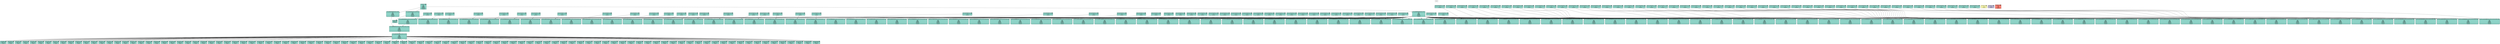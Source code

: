 digraph {{
    node [shape=record, fontsize=10]
    n0 [style="filled", fillcolor=white, label="(source)"]
    n1 [style="filled", fillcolor="/set312/1", label="{ { 1 / l0 / Post | B | █ } | p_id, \np_cid, \np_author, \np_content, \np_private, \np_anonymous | unsharded }"]
    n2 [style="filled", fillcolor="/set312/2", label="{ { 2 / l0 / User | B | █ } | u_id | unsharded }"]
    n3 [style="filled", fillcolor="/set312/3", label="{ { 3 / l0 / Class | B | █ } | c_id | unsharded }"]
    n4 [style="filled", fillcolor="/set312/4", label="{ { 4 / l0 / Role | B | █ } | r_uid, \nr_cid, \nr_role | unsharded }"]
    n5 [style="filled", fillcolor="/set312/1", label="{{ 5 / l1 / q_3ac8c7be6ad751ec_n0 | π[0, 1, 2, 3, 4, 5]  } | p_id, \np_cid, \np_author, \np_content, \np_private, \np_anonymous | unsharded }"]
    n6 [style="filled", fillcolor="/set312/1", label="{ { 6 / l2 / posts | █ } | (reader / ⚷: [2]) | unsharded }"]
    n7 [style="filled", fillcolor="/set312/1", label="{ { 7 / l3 / UserContext_0 | B | █ } | id | unsharded }"]
    n8 [style="filled,rounded", fillcolor="/set312/1", label="{{ 8 / l4 / sp_5082b1619ed59d13_n0_f0 | σ[f4 = 0]  } | p_id, \np_cid, \np_author, \np_content, \np_private, \np_anonymous | unsharded }"]
    n9 [style="filled,rounded", fillcolor="/set312/1", label="{{ 9 / l5 / sp_e908cb35d3820d6e_n0_f0 | σ[f4 = 1]  } | p_id, \np_cid, \np_author, \np_content, \np_private, \np_anonymous | unsharded }"]
    n10 [style="filled,rounded", fillcolor="/set312/1", label="{{ 10 / l6 / sp_e908cb35d3820d6e_n0 | [9:0, 9:1, 9:2, 9:3, 9:4, 9:5] 9:2 ⋈ 7:0  } | p_id, \np_cid, \np_author, \np_content, \np_private, \np_anonymous | unsharded }"]
    n11 [style="filled", fillcolor="/set312/1", label="{{ 11 / l7 / q_3ac8c7be6ad751ec_u0_n0 | 8:[0, 1, 2, 3, 4, 5] ⋃ 10:[0, 1, 2, 3, 4, 5]  } | p_id, \np_cid, \np_author, \np_content, \np_private, \np_anonymous | unsharded }"]
    n12 [style="filled", fillcolor="/set312/1", label="{{ 12 / l8 / q_3ac8c7be6ad751ec_n1_u0 | π[0, 1, 2, 3, 4, 5]  } | p_id, \np_cid, \np_author, \np_content, \np_private, \np_anonymous | unsharded }"]
    n13 [style="filled", fillcolor="/set312/1", label="{ { 13 / l9 / posts_u0 | █ } | (reader / ⚷: [2]) | unsharded }"]
    n14 [style="filled", fillcolor="/set312/1", label="{ { 14 / l10 / UserContext_1 | B | █ } | id | unsharded }"]
    n15 [style="filled,rounded", fillcolor="/set312/1", label="{{ 15 / l11 / sp_8e831486b9173de0_n0 | [9:0, 9:1, 9:2, 9:3, 9:4, 9:5] 9:2 ⋈ 14:0  } | p_id, \np_cid, \np_author, \np_content, \np_private, \np_anonymous | unsharded }"]
    n16 [style="filled", fillcolor="/set312/1", label="{ { 16 / l12 / posts_u1 | █ } | (reader / ⚷: [2]) | unsharded }"]
    n17 [style="filled", fillcolor="/set312/1", label="{ { 17 / l13 / UserContext_2 | B | █ } | id | unsharded }"]
    n18 [style="filled,rounded", fillcolor="/set312/1", label="{{ 18 / l14 / sp_1d8a80655d22a08a_n0 | [9:0, 9:1, 9:2, 9:3, 9:4, 9:5] 9:2 ⋈ 17:0  } | p_id, \np_cid, \np_author, \np_content, \np_private, \np_anonymous | unsharded }"]
    n19 [style="filled", fillcolor="/set312/1", label="{ { 19 / l15 / posts_u2 | █ } | (reader / ⚷: [2]) | unsharded }"]
    n20 [style="filled", fillcolor="/set312/1", label="{ { 20 / l16 / UserContext_3 | B | █ } | id | unsharded }"]
    n21 [style="filled,rounded", fillcolor="/set312/1", label="{{ 21 / l17 / sp_f8291d0429a07bba_n0 | [9:0, 9:1, 9:2, 9:3, 9:4, 9:5] 9:2 ⋈ 20:0  } | p_id, \np_cid, \np_author, \np_content, \np_private, \np_anonymous | unsharded }"]
    n22 [style="filled", fillcolor="/set312/1", label="{ { 22 / l18 / posts_u3 | █ } | (reader / ⚷: [2]) | unsharded }"]
    n23 [style="filled", fillcolor="/set312/1", label="{ { 23 / l19 / UserContext_4 | B | █ } | id | unsharded }"]
    n24 [style="filled,rounded", fillcolor="/set312/1", label="{{ 24 / l20 / sp_8f11300290633d4f_n0 | [9:0, 9:1, 9:2, 9:3, 9:4, 9:5] 9:2 ⋈ 23:0  } | p_id, \np_cid, \np_author, \np_content, \np_private, \np_anonymous | unsharded }"]
    n25 [style="filled", fillcolor="/set312/1", label="{ { 25 / l21 / posts_u4 | █ } | (reader / ⚷: [2]) | unsharded }"]
    n26 [style="filled", fillcolor="/set312/1", label="{ { 26 / l22 / UserContext_5 | B | █ } | id | unsharded }"]
    n27 [style="filled,rounded", fillcolor="/set312/1", label="{{ 27 / l23 / sp_3b252908ec351a64_n0 | [9:0, 9:1, 9:2, 9:3, 9:4, 9:5] 9:2 ⋈ 26:0  } | p_id, \np_cid, \np_author, \np_content, \np_private, \np_anonymous | unsharded }"]
    n28 [style="filled", fillcolor="/set312/1", label="{ { 28 / l24 / posts_u5 | █ } | (reader / ⚷: [2]) | unsharded }"]
    n29 [style="filled", fillcolor="/set312/1", label="{ { 29 / l25 / UserContext_6 | B | █ } | id | unsharded }"]
    n30 [style="filled,rounded", fillcolor="/set312/1", label="{{ 30 / l26 / sp_245135dba0049b7d_n0 | [9:0, 9:1, 9:2, 9:3, 9:4, 9:5] 9:2 ⋈ 29:0  } | p_id, \np_cid, \np_author, \np_content, \np_private, \np_anonymous | unsharded }"]
    n31 [style="filled", fillcolor="/set312/1", label="{ { 31 / l27 / posts_u6 | █ } | (reader / ⚷: [2]) | unsharded }"]
    n32 [style="filled", fillcolor="/set312/1", label="{ { 32 / l28 / UserContext_7 | B | █ } | id | unsharded }"]
    n33 [style="filled,rounded", fillcolor="/set312/1", label="{{ 33 / l29 / sp_1f8b7057eb1239ac_n0 | [9:0, 9:1, 9:2, 9:3, 9:4, 9:5] 9:2 ⋈ 32:0  } | p_id, \np_cid, \np_author, \np_content, \np_private, \np_anonymous | unsharded }"]
    n34 [style="filled", fillcolor="/set312/1", label="{ { 34 / l30 / posts_u7 | █ } | (reader / ⚷: [2]) | unsharded }"]
    n35 [style="filled", fillcolor="/set312/1", label="{ { 35 / l31 / UserContext_8 | B | █ } | id | unsharded }"]
    n36 [style="filled,rounded", fillcolor="/set312/1", label="{{ 36 / l32 / sp_3492e2555d796499_n0 | [9:0, 9:1, 9:2, 9:3, 9:4, 9:5] 9:2 ⋈ 35:0  } | p_id, \np_cid, \np_author, \np_content, \np_private, \np_anonymous | unsharded }"]
    n37 [style="filled", fillcolor="/set312/1", label="{ { 37 / l33 / posts_u8 | █ } | (reader / ⚷: [2]) | unsharded }"]
    n38 [style="filled", fillcolor="/set312/1", label="{ { 38 / l34 / UserContext_9 | B | █ } | id | unsharded }"]
    n39 [style="filled,rounded", fillcolor="/set312/1", label="{{ 39 / l35 / sp_19dee4bc4e606fc7_n0 | [9:0, 9:1, 9:2, 9:3, 9:4, 9:5] 9:2 ⋈ 38:0  } | p_id, \np_cid, \np_author, \np_content, \np_private, \np_anonymous | unsharded }"]
    n40 [style="filled", fillcolor="/set312/1", label="{ { 40 / l36 / posts_u9 | █ } | (reader / ⚷: [2]) | unsharded }"]
    n41 [style="filled", fillcolor="/set312/1", label="{ { 41 / l37 / UserContext_10 | B | █ } | id | unsharded }"]
    n42 [style="filled,rounded", fillcolor="/set312/1", label="{{ 42 / l38 / sp_e9d1f2ae9d1acefe_n0 | [9:0, 9:1, 9:2, 9:3, 9:4, 9:5] 9:2 ⋈ 41:0  } | p_id, \np_cid, \np_author, \np_content, \np_private, \np_anonymous | unsharded }"]
    n43 [style="filled", fillcolor="/set312/1", label="{ { 43 / l39 / posts_u10 | █ } | (reader / ⚷: [2]) | unsharded }"]
    n44 [style="filled", fillcolor="/set312/1", label="{ { 44 / l40 / UserContext_11 | B | █ } | id | unsharded }"]
    n45 [style="filled,rounded", fillcolor="/set312/1", label="{{ 45 / l41 / sp_3c38b87c98ed2089_n0 | [9:0, 9:1, 9:2, 9:3, 9:4, 9:5] 9:2 ⋈ 44:0  } | p_id, \np_cid, \np_author, \np_content, \np_private, \np_anonymous | unsharded }"]
    n46 [style="filled", fillcolor="/set312/1", label="{ { 46 / l42 / posts_u11 | █ } | (reader / ⚷: [2]) | unsharded }"]
    n47 [style="filled", fillcolor="/set312/1", label="{ { 47 / l43 / UserContext_12 | B | █ } | id | unsharded }"]
    n48 [style="filled,rounded", fillcolor="/set312/1", label="{{ 48 / l44 / sp_9100c41668c0cdcc_n0 | [9:0, 9:1, 9:2, 9:3, 9:4, 9:5] 9:2 ⋈ 47:0  } | p_id, \np_cid, \np_author, \np_content, \np_private, \np_anonymous | unsharded }"]
    n49 [style="filled", fillcolor="/set312/1", label="{ { 49 / l45 / posts_u12 | █ } | (reader / ⚷: [2]) | unsharded }"]
    n50 [style="filled", fillcolor="/set312/1", label="{ { 50 / l46 / UserContext_13 | B | █ } | id | unsharded }"]
    n51 [style="filled,rounded", fillcolor="/set312/1", label="{{ 51 / l47 / sp_90c96cb7d49ba4f7_n0 | [9:0, 9:1, 9:2, 9:3, 9:4, 9:5] 9:2 ⋈ 50:0  } | p_id, \np_cid, \np_author, \np_content, \np_private, \np_anonymous | unsharded }"]
    n52 [style="filled", fillcolor="/set312/1", label="{ { 52 / l48 / posts_u13 | █ } | (reader / ⚷: [2]) | unsharded }"]
    n53 [style="filled", fillcolor="/set312/1", label="{ { 53 / l49 / UserContext_14 | B | █ } | id | unsharded }"]
    n54 [style="filled,rounded", fillcolor="/set312/1", label="{{ 54 / l50 / sp_6f5434ac549755a_n0 | [9:0, 9:1, 9:2, 9:3, 9:4, 9:5] 9:2 ⋈ 53:0  } | p_id, \np_cid, \np_author, \np_content, \np_private, \np_anonymous | unsharded }"]
    n55 [style="filled", fillcolor="/set312/1", label="{ { 55 / l51 / posts_u14 | █ } | (reader / ⚷: [2]) | unsharded }"]
    n56 [style="filled", fillcolor="/set312/1", label="{ { 56 / l52 / UserContext_15 | B | █ } | id | unsharded }"]
    n57 [style="filled,rounded", fillcolor="/set312/1", label="{{ 57 / l53 / sp_9f908267b153d609_n0 | [9:0, 9:1, 9:2, 9:3, 9:4, 9:5] 9:2 ⋈ 56:0  } | p_id, \np_cid, \np_author, \np_content, \np_private, \np_anonymous | unsharded }"]
    n58 [style="filled", fillcolor="/set312/1", label="{ { 58 / l54 / posts_u15 | █ } | (reader / ⚷: [2]) | unsharded }"]
    n59 [style="filled", fillcolor="/set312/1", label="{ { 59 / l55 / UserContext_16 | B | █ } | id | unsharded }"]
    n60 [style="filled,rounded", fillcolor="/set312/1", label="{{ 60 / l56 / sp_42fcdcf93760eab_n0 | [9:0, 9:1, 9:2, 9:3, 9:4, 9:5] 9:2 ⋈ 59:0  } | p_id, \np_cid, \np_author, \np_content, \np_private, \np_anonymous | unsharded }"]
    n61 [style="filled", fillcolor="/set312/1", label="{ { 61 / l57 / posts_u16 | █ } | (reader / ⚷: [2]) | unsharded }"]
    n62 [style="filled", fillcolor="/set312/1", label="{ { 62 / l58 / UserContext_17 | B | █ } | id | unsharded }"]
    n63 [style="filled,rounded", fillcolor="/set312/1", label="{{ 63 / l59 / sp_c46b08932645aa6d_n0 | [9:0, 9:1, 9:2, 9:3, 9:4, 9:5] 9:2 ⋈ 62:0  } | p_id, \np_cid, \np_author, \np_content, \np_private, \np_anonymous | unsharded }"]
    n64 [style="filled", fillcolor="/set312/1", label="{ { 64 / l60 / posts_u17 | █ } | (reader / ⚷: [2]) | unsharded }"]
    n65 [style="filled", fillcolor="/set312/1", label="{ { 65 / l61 / UserContext_18 | B | █ } | id | unsharded }"]
    n66 [style="filled,rounded", fillcolor="/set312/1", label="{{ 66 / l62 / sp_e81766bd87e1d1ad_n0 | [9:0, 9:1, 9:2, 9:3, 9:4, 9:5] 9:2 ⋈ 65:0  } | p_id, \np_cid, \np_author, \np_content, \np_private, \np_anonymous | unsharded }"]
    n67 [style="filled", fillcolor="/set312/1", label="{ { 67 / l63 / posts_u18 | █ } | (reader / ⚷: [2]) | unsharded }"]
    n68 [style="filled", fillcolor="/set312/1", label="{ { 68 / l64 / UserContext_19 | B | █ } | id | unsharded }"]
    n69 [style="filled,rounded", fillcolor="/set312/1", label="{{ 69 / l65 / sp_4f7e35d9a16306fa_n0 | [9:0, 9:1, 9:2, 9:3, 9:4, 9:5] 9:2 ⋈ 68:0  } | p_id, \np_cid, \np_author, \np_content, \np_private, \np_anonymous | unsharded }"]
    n70 [style="filled", fillcolor="/set312/1", label="{ { 70 / l66 / posts_u19 | █ } | (reader / ⚷: [2]) | unsharded }"]
    n71 [style="filled", fillcolor="/set312/1", label="{ { 71 / l67 / UserContext_20 | B | █ } | id | unsharded }"]
    n72 [style="filled,rounded", fillcolor="/set312/1", label="{{ 72 / l68 / sp_a977f819485d4d68_n0 | [9:0, 9:1, 9:2, 9:3, 9:4, 9:5] 9:2 ⋈ 71:0  } | p_id, \np_cid, \np_author, \np_content, \np_private, \np_anonymous | unsharded }"]
    n73 [style="filled", fillcolor="/set312/1", label="{ { 73 / l69 / posts_u20 | █ } | (reader / ⚷: [2]) | unsharded }"]
    n74 [style="filled", fillcolor="/set312/1", label="{ { 74 / l70 / UserContext_21 | B | █ } | id | unsharded }"]
    n75 [style="filled,rounded", fillcolor="/set312/1", label="{{ 75 / l71 / sp_817f0fa4ebe4a4f_n0 | [9:0, 9:1, 9:2, 9:3, 9:4, 9:5] 9:2 ⋈ 74:0  } | p_id, \np_cid, \np_author, \np_content, \np_private, \np_anonymous | unsharded }"]
    n76 [style="filled", fillcolor="/set312/1", label="{ { 76 / l72 / posts_u21 | █ } | (reader / ⚷: [2]) | unsharded }"]
    n77 [style="filled", fillcolor="/set312/1", label="{ { 77 / l73 / UserContext_22 | B | █ } | id | unsharded }"]
    n78 [style="filled,rounded", fillcolor="/set312/1", label="{{ 78 / l74 / sp_eae5e916d02fe72b_n0 | [9:0, 9:1, 9:2, 9:3, 9:4, 9:5] 9:2 ⋈ 77:0  } | p_id, \np_cid, \np_author, \np_content, \np_private, \np_anonymous | unsharded }"]
    n79 [style="filled", fillcolor="/set312/1", label="{ { 79 / l75 / posts_u22 | █ } | (reader / ⚷: [2]) | unsharded }"]
    n80 [style="filled", fillcolor="/set312/1", label="{ { 80 / l76 / UserContext_23 | B | █ } | id | unsharded }"]
    n81 [style="filled,rounded", fillcolor="/set312/1", label="{{ 81 / l77 / sp_3cded4d51c1895aa_n0 | [9:0, 9:1, 9:2, 9:3, 9:4, 9:5] 9:2 ⋈ 80:0  } | p_id, \np_cid, \np_author, \np_content, \np_private, \np_anonymous | unsharded }"]
    n82 [style="filled", fillcolor="/set312/1", label="{ { 82 / l78 / posts_u23 | █ } | (reader / ⚷: [2]) | unsharded }"]
    n83 [style="filled", fillcolor="/set312/1", label="{ { 83 / l79 / UserContext_24 | B | █ } | id | unsharded }"]
    n84 [style="filled,rounded", fillcolor="/set312/1", label="{{ 84 / l80 / sp_a3ae2018d7e19bb5_n0 | [9:0, 9:1, 9:2, 9:3, 9:4, 9:5] 9:2 ⋈ 83:0  } | p_id, \np_cid, \np_author, \np_content, \np_private, \np_anonymous | unsharded }"]
    n85 [style="filled", fillcolor="/set312/1", label="{ { 85 / l81 / posts_u24 | █ } | (reader / ⚷: [2]) | unsharded }"]
    n86 [style="filled", fillcolor="/set312/1", label="{ { 86 / l82 / UserContext_25 | B | █ } | id | unsharded }"]
    n87 [style="filled,rounded", fillcolor="/set312/1", label="{{ 87 / l83 / sp_4a79aa98ef35abdd_n0 | [9:0, 9:1, 9:2, 9:3, 9:4, 9:5] 9:2 ⋈ 86:0  } | p_id, \np_cid, \np_author, \np_content, \np_private, \np_anonymous | unsharded }"]
    n88 [style="filled", fillcolor="/set312/1", label="{ { 88 / l84 / posts_u25 | █ } | (reader / ⚷: [2]) | unsharded }"]
    n89 [style="filled", fillcolor="/set312/1", label="{ { 89 / l85 / UserContext_26 | B | █ } | id | unsharded }"]
    n90 [style="filled,rounded", fillcolor="/set312/1", label="{{ 90 / l86 / sp_12703204d7796735_n0 | [9:0, 9:1, 9:2, 9:3, 9:4, 9:5] 9:2 ⋈ 89:0  } | p_id, \np_cid, \np_author, \np_content, \np_private, \np_anonymous | unsharded }"]
    n91 [style="filled", fillcolor="/set312/1", label="{ { 91 / l87 / posts_u26 | █ } | (reader / ⚷: [2]) | unsharded }"]
    n92 [style="filled", fillcolor="/set312/1", label="{ { 92 / l88 / UserContext_27 | B | █ } | id | unsharded }"]
    n93 [style="filled,rounded", fillcolor="/set312/1", label="{{ 93 / l89 / sp_1bcb62ab4ed8001b_n0 | [9:0, 9:1, 9:2, 9:3, 9:4, 9:5] 9:2 ⋈ 92:0  } | p_id, \np_cid, \np_author, \np_content, \np_private, \np_anonymous | unsharded }"]
    n94 [style="filled", fillcolor="/set312/1", label="{ { 94 / l90 / posts_u27 | █ } | (reader / ⚷: [2]) | unsharded }"]
    n95 [style="filled", fillcolor="/set312/1", label="{ { 95 / l91 / UserContext_28 | B | █ } | id | unsharded }"]
    n96 [style="filled,rounded", fillcolor="/set312/1", label="{{ 96 / l92 / sp_c01d8d9cae9e2e3a_n0 | [9:0, 9:1, 9:2, 9:3, 9:4, 9:5] 9:2 ⋈ 95:0  } | p_id, \np_cid, \np_author, \np_content, \np_private, \np_anonymous | unsharded }"]
    n97 [style="filled", fillcolor="/set312/1", label="{ { 97 / l93 / posts_u28 | █ } | (reader / ⚷: [2]) | unsharded }"]
    n98 [style="filled", fillcolor="/set312/1", label="{ { 98 / l94 / UserContext_29 | B | █ } | id | unsharded }"]
    n99 [style="filled,rounded", fillcolor="/set312/1", label="{{ 99 / l95 / sp_7405320737bd3509_n0 | [9:0, 9:1, 9:2, 9:3, 9:4, 9:5] 9:2 ⋈ 98:0  } | p_id, \np_cid, \np_author, \np_content, \np_private, \np_anonymous | unsharded }"]
    n100 [style="filled", fillcolor="/set312/1", label="{ { 100 / l96 / posts_u29 | █ } | (reader / ⚷: [2]) | unsharded }"]
    n101 [style="filled", fillcolor="/set312/1", label="{ { 101 / l97 / UserContext_30 | B | █ } | id | unsharded }"]
    n102 [style="filled,rounded", fillcolor="/set312/1", label="{{ 102 / l98 / sp_e92f9f3ff6e3c55a_n0 | [9:0, 9:1, 9:2, 9:3, 9:4, 9:5] 9:2 ⋈ 101:0  } | p_id, \np_cid, \np_author, \np_content, \np_private, \np_anonymous | unsharded }"]
    n103 [style="filled", fillcolor="/set312/1", label="{ { 103 / l99 / posts_u30 | █ } | (reader / ⚷: [2]) | unsharded }"]
    n104 [style="filled", fillcolor="/set312/1", label="{ { 104 / l100 / UserContext_31 | B | █ } | id | unsharded }"]
    n105 [style="filled,rounded", fillcolor="/set312/1", label="{{ 105 / l101 / sp_f73f9295220dca61_n0 | [9:0, 9:1, 9:2, 9:3, 9:4, 9:5] 9:2 ⋈ 104:0  } | p_id, \np_cid, \np_author, \np_content, \np_private, \np_anonymous | unsharded }"]
    n106 [style="filled", fillcolor="/set312/1", label="{ { 106 / l102 / posts_u31 | █ } | (reader / ⚷: [2]) | unsharded }"]
    n107 [style="filled", fillcolor="/set312/1", label="{ { 107 / l103 / UserContext_32 | B | █ } | id | unsharded }"]
    n108 [style="filled,rounded", fillcolor="/set312/1", label="{{ 108 / l104 / sp_f602fa35104a50bf_n0 | [9:0, 9:1, 9:2, 9:3, 9:4, 9:5] 9:2 ⋈ 107:0  } | p_id, \np_cid, \np_author, \np_content, \np_private, \np_anonymous | unsharded }"]
    n109 [style="filled", fillcolor="/set312/1", label="{ { 109 / l105 / posts_u32 | █ } | (reader / ⚷: [2]) | unsharded }"]
    n110 [style="filled", fillcolor="/set312/1", label="{ { 110 / l106 / UserContext_33 | B | █ } | id | unsharded }"]
    n111 [style="filled,rounded", fillcolor="/set312/1", label="{{ 111 / l107 / sp_aa33d7ca14f96e25_n0 | [9:0, 9:1, 9:2, 9:3, 9:4, 9:5] 9:2 ⋈ 110:0  } | p_id, \np_cid, \np_author, \np_content, \np_private, \np_anonymous | unsharded }"]
    n112 [style="filled", fillcolor="/set312/1", label="{ { 112 / l108 / posts_u33 | █ } | (reader / ⚷: [2]) | unsharded }"]
    n113 [style="filled", fillcolor="/set312/1", label="{ { 113 / l109 / UserContext_34 | B | █ } | id | unsharded }"]
    n114 [style="filled,rounded", fillcolor="/set312/1", label="{{ 114 / l110 / sp_936b077962fe3888_n0 | [9:0, 9:1, 9:2, 9:3, 9:4, 9:5] 9:2 ⋈ 113:0  } | p_id, \np_cid, \np_author, \np_content, \np_private, \np_anonymous | unsharded }"]
    n115 [style="filled", fillcolor="/set312/1", label="{ { 115 / l111 / posts_u34 | █ } | (reader / ⚷: [2]) | unsharded }"]
    n116 [style="filled", fillcolor="/set312/1", label="{ { 116 / l112 / UserContext_35 | B | █ } | id | unsharded }"]
    n117 [style="filled,rounded", fillcolor="/set312/1", label="{{ 117 / l113 / sp_f5faf2eb15cac28b_n0 | [9:0, 9:1, 9:2, 9:3, 9:4, 9:5] 9:2 ⋈ 116:0  } | p_id, \np_cid, \np_author, \np_content, \np_private, \np_anonymous | unsharded }"]
    n118 [style="filled", fillcolor="/set312/1", label="{ { 118 / l114 / posts_u35 | █ } | (reader / ⚷: [2]) | unsharded }"]
    n119 [style="filled", fillcolor="/set312/1", label="{ { 119 / l115 / UserContext_36 | B | █ } | id | unsharded }"]
    n120 [style="filled,rounded", fillcolor="/set312/1", label="{{ 120 / l116 / sp_b2a177d0191fea18_n0 | [9:0, 9:1, 9:2, 9:3, 9:4, 9:5] 9:2 ⋈ 119:0  } | p_id, \np_cid, \np_author, \np_content, \np_private, \np_anonymous | unsharded }"]
    n121 [style="filled", fillcolor="/set312/1", label="{ { 121 / l117 / posts_u36 | █ } | (reader / ⚷: [2]) | unsharded }"]
    n122 [style="filled", fillcolor="/set312/1", label="{ { 122 / l118 / UserContext_37 | B | █ } | id | unsharded }"]
    n123 [style="filled,rounded", fillcolor="/set312/1", label="{{ 123 / l119 / sp_1cd0ddfb2c63ea0_n0 | [9:0, 9:1, 9:2, 9:3, 9:4, 9:5] 9:2 ⋈ 122:0  } | p_id, \np_cid, \np_author, \np_content, \np_private, \np_anonymous | unsharded }"]
    n124 [style="filled", fillcolor="/set312/1", label="{ { 124 / l120 / posts_u37 | █ } | (reader / ⚷: [2]) | unsharded }"]
    n125 [style="filled", fillcolor="/set312/1", label="{ { 125 / l121 / UserContext_38 | B | █ } | id | unsharded }"]
    n126 [style="filled,rounded", fillcolor="/set312/1", label="{{ 126 / l122 / sp_8e3de1878317b36c_n0 | [9:0, 9:1, 9:2, 9:3, 9:4, 9:5] 9:2 ⋈ 125:0  } | p_id, \np_cid, \np_author, \np_content, \np_private, \np_anonymous | unsharded }"]
    n127 [style="filled", fillcolor="/set312/1", label="{ { 127 / l123 / posts_u38 | █ } | (reader / ⚷: [2]) | unsharded }"]
    n128 [style="filled", fillcolor="/set312/1", label="{ { 128 / l124 / UserContext_39 | B | █ } | id | unsharded }"]
    n129 [style="filled,rounded", fillcolor="/set312/1", label="{{ 129 / l125 / sp_6a7fb1ae912e172e_n0 | [9:0, 9:1, 9:2, 9:3, 9:4, 9:5] 9:2 ⋈ 128:0  } | p_id, \np_cid, \np_author, \np_content, \np_private, \np_anonymous | unsharded }"]
    n130 [style="filled", fillcolor="/set312/1", label="{ { 130 / l126 / posts_u39 | █ } | (reader / ⚷: [2]) | unsharded }"]
    n131 [style="filled", fillcolor="/set312/1", label="{ { 131 / l127 / UserContext_40 | B | █ } | id | unsharded }"]
    n132 [style="filled,rounded", fillcolor="/set312/1", label="{{ 132 / l128 / sp_ea786bcb5e1fd312_n0 | [9:0, 9:1, 9:2, 9:3, 9:4, 9:5] 9:2 ⋈ 131:0  } | p_id, \np_cid, \np_author, \np_content, \np_private, \np_anonymous | unsharded }"]
    n133 [style="filled", fillcolor="/set312/1", label="{ { 133 / l129 / posts_u40 | █ } | (reader / ⚷: [2]) | unsharded }"]
    n134 [style="filled", fillcolor="/set312/1", label="{ { 134 / l130 / UserContext_41 | B | █ } | id | unsharded }"]
    n135 [style="filled,rounded", fillcolor="/set312/1", label="{{ 135 / l131 / sp_9eefe50563343be_n0 | [9:0, 9:1, 9:2, 9:3, 9:4, 9:5] 9:2 ⋈ 134:0  } | p_id, \np_cid, \np_author, \np_content, \np_private, \np_anonymous | unsharded }"]
    n136 [style="filled", fillcolor="/set312/1", label="{ { 136 / l132 / posts_u41 | █ } | (reader / ⚷: [2]) | unsharded }"]
    n137 [style="filled", fillcolor="/set312/1", label="{ { 137 / l133 / UserContext_42 | B | █ } | id | unsharded }"]
    n138 [style="filled,rounded", fillcolor="/set312/1", label="{{ 138 / l134 / sp_85dbc88af2e9c82b_n0 | [9:0, 9:1, 9:2, 9:3, 9:4, 9:5] 9:2 ⋈ 137:0  } | p_id, \np_cid, \np_author, \np_content, \np_private, \np_anonymous | unsharded }"]
    n139 [style="filled", fillcolor="/set312/1", label="{ { 139 / l135 / posts_u42 | █ } | (reader / ⚷: [2]) | unsharded }"]
    n140 [style="filled", fillcolor="/set312/1", label="{ { 140 / l136 / UserContext_43 | B | █ } | id | unsharded }"]
    n141 [style="filled,rounded", fillcolor="/set312/1", label="{{ 141 / l137 / sp_a336220d030ed0d7_n0 | [9:0, 9:1, 9:2, 9:3, 9:4, 9:5] 9:2 ⋈ 140:0  } | p_id, \np_cid, \np_author, \np_content, \np_private, \np_anonymous | unsharded }"]
    n142 [style="filled", fillcolor="/set312/1", label="{ { 142 / l138 / posts_u43 | █ } | (reader / ⚷: [2]) | unsharded }"]
    n143 [style="filled", fillcolor="/set312/1", label="{ { 143 / l139 / UserContext_44 | B | █ } | id | unsharded }"]
    n144 [style="filled,rounded", fillcolor="/set312/1", label="{{ 144 / l140 / sp_3afe7e2fb80a1158_n0 | [9:0, 9:1, 9:2, 9:3, 9:4, 9:5] 9:2 ⋈ 143:0  } | p_id, \np_cid, \np_author, \np_content, \np_private, \np_anonymous | unsharded }"]
    n145 [style="filled", fillcolor="/set312/1", label="{ { 145 / l141 / posts_u44 | █ } | (reader / ⚷: [2]) | unsharded }"]
    n146 [style="filled", fillcolor="/set312/1", label="{ { 146 / l142 / UserContext_45 | B | █ } | id | unsharded }"]
    n147 [style="filled,rounded", fillcolor="/set312/1", label="{{ 147 / l143 / sp_4bf6b4f6250b0673_n0 | [9:0, 9:1, 9:2, 9:3, 9:4, 9:5] 9:2 ⋈ 146:0  } | p_id, \np_cid, \np_author, \np_content, \np_private, \np_anonymous | unsharded }"]
    n148 [style="filled", fillcolor="/set312/1", label="{ { 148 / l144 / posts_u45 | █ } | (reader / ⚷: [2]) | unsharded }"]
    n149 [style="filled", fillcolor="/set312/1", label="{ { 149 / l145 / UserContext_46 | B | █ } | id | unsharded }"]
    n150 [style="filled,rounded", fillcolor="/set312/1", label="{{ 150 / l146 / sp_ae463b9474e1b487_n0 | [9:0, 9:1, 9:2, 9:3, 9:4, 9:5] 9:2 ⋈ 149:0  } | p_id, \np_cid, \np_author, \np_content, \np_private, \np_anonymous | unsharded }"]
    n151 [style="filled", fillcolor="/set312/1", label="{ { 151 / l147 / posts_u46 | █ } | (reader / ⚷: [2]) | unsharded }"]
    n152 [style="filled", fillcolor="/set312/1", label="{ { 152 / l148 / UserContext_47 | B | █ } | id | unsharded }"]
    n153 [style="filled,rounded", fillcolor="/set312/1", label="{{ 153 / l149 / sp_bd228bd4b1d5dff_n0 | [9:0, 9:1, 9:2, 9:3, 9:4, 9:5] 9:2 ⋈ 152:0  } | p_id, \np_cid, \np_author, \np_content, \np_private, \np_anonymous | unsharded }"]
    n154 [style="filled", fillcolor="/set312/1", label="{ { 154 / l150 / posts_u47 | █ } | (reader / ⚷: [2]) | unsharded }"]
    n155 [style="filled", fillcolor="/set312/1", label="{ { 155 / l151 / UserContext_48 | B | █ } | id | unsharded }"]
    n156 [style="filled,rounded", fillcolor="/set312/1", label="{{ 156 / l152 / sp_d7c930ab9cfa4c83_n0 | [9:0, 9:1, 9:2, 9:3, 9:4, 9:5] 9:2 ⋈ 155:0  } | p_id, \np_cid, \np_author, \np_content, \np_private, \np_anonymous | unsharded }"]
    n157 [style="filled", fillcolor="/set312/1", label="{ { 157 / l153 / posts_u48 | █ } | (reader / ⚷: [2]) | unsharded }"]
    n158 [style="filled", fillcolor="/set312/1", label="{ { 158 / l154 / UserContext_49 | B | █ } | id | unsharded }"]
    n159 [style="filled,rounded", fillcolor="/set312/1", label="{{ 159 / l155 / sp_ac8b54bb3f2ce8f3_n0 | [9:0, 9:1, 9:2, 9:3, 9:4, 9:5] 9:2 ⋈ 158:0  } | p_id, \np_cid, \np_author, \np_content, \np_private, \np_anonymous | unsharded }"]
    n160 [style="filled", fillcolor="/set312/1", label="{ { 160 / l156 / posts_u49 | █ } | (reader / ⚷: [2]) | unsharded }"]
    n161 [style="filled", fillcolor="/set312/1", label="{ { 161 / l157 / UserContext_50 | B | █ } | id | unsharded }"]
    n162 [style="filled,rounded", fillcolor="/set312/1", label="{{ 162 / l158 / sp_ada5269d5687dd04_n0 | [9:0, 9:1, 9:2, 9:3, 9:4, 9:5] 9:2 ⋈ 161:0  } | p_id, \np_cid, \np_author, \np_content, \np_private, \np_anonymous | unsharded }"]
    n163 [style="filled", fillcolor="/set312/1", label="{ { 163 / l159 / posts_u50 | █ } | (reader / ⚷: [2]) | unsharded }"]
    n164 [style="filled", fillcolor="/set312/1", label="{ { 164 / l160 / UserContext_51 | B | █ } | id | unsharded }"]
    n165 [style="filled,rounded", fillcolor="/set312/1", label="{{ 165 / l161 / sp_a0955113c30d71c5_n0 | [9:0, 9:1, 9:2, 9:3, 9:4, 9:5] 9:2 ⋈ 164:0  } | p_id, \np_cid, \np_author, \np_content, \np_private, \np_anonymous | unsharded }"]
    n166 [style="filled", fillcolor="/set312/1", label="{ { 166 / l162 / posts_u51 | █ } | (reader / ⚷: [2]) | unsharded }"]
    n167 [style="filled", fillcolor="/set312/1", label="{ { 167 / l163 / UserContext_52 | B | █ } | id | unsharded }"]
    n168 [style="filled,rounded", fillcolor="/set312/1", label="{{ 168 / l164 / sp_2c0fe25266c9d0e6_n0 | [9:0, 9:1, 9:2, 9:3, 9:4, 9:5] 9:2 ⋈ 167:0  } | p_id, \np_cid, \np_author, \np_content, \np_private, \np_anonymous | unsharded }"]
    n169 [style="filled", fillcolor="/set312/1", label="{ { 169 / l165 / posts_u52 | █ } | (reader / ⚷: [2]) | unsharded }"]
    n170 [style="filled", fillcolor="/set312/1", label="{ { 170 / l166 / UserContext_53 | B | █ } | id | unsharded }"]
    n171 [style="filled,rounded", fillcolor="/set312/1", label="{{ 171 / l167 / sp_41f5f09f962a93e7_n0 | [9:0, 9:1, 9:2, 9:3, 9:4, 9:5] 9:2 ⋈ 170:0  } | p_id, \np_cid, \np_author, \np_content, \np_private, \np_anonymous | unsharded }"]
    n172 [style="filled", fillcolor="/set312/1", label="{ { 172 / l168 / posts_u53 | █ } | (reader / ⚷: [2]) | unsharded }"]
    n173 [style="filled", fillcolor="/set312/1", label="{ { 173 / l169 / UserContext_54 | B | █ } | id | unsharded }"]
    n174 [style="filled,rounded", fillcolor="/set312/1", label="{{ 174 / l170 / sp_8d98e5818a0c5f2c_n0 | [9:0, 9:1, 9:2, 9:3, 9:4, 9:5] 9:2 ⋈ 173:0  } | p_id, \np_cid, \np_author, \np_content, \np_private, \np_anonymous | unsharded }"]
    n175 [style="filled", fillcolor="/set312/1", label="{ { 175 / l171 / posts_u54 | █ } | (reader / ⚷: [2]) | unsharded }"]
    n176 [style="filled", fillcolor="/set312/1", label="{ { 176 / l172 / UserContext_55 | B | █ } | id | unsharded }"]
    n177 [style="filled,rounded", fillcolor="/set312/1", label="{{ 177 / l173 / sp_ebb9e51bc1f88ed0_n0 | [9:0, 9:1, 9:2, 9:3, 9:4, 9:5] 9:2 ⋈ 176:0  } | p_id, \np_cid, \np_author, \np_content, \np_private, \np_anonymous | unsharded }"]
    n178 [style="filled", fillcolor="/set312/1", label="{ { 178 / l174 / posts_u55 | █ } | (reader / ⚷: [2]) | unsharded }"]
    n179 [style="filled", fillcolor="/set312/1", label="{ { 179 / l175 / UserContext_56 | B | █ } | id | unsharded }"]
    n180 [style="filled,rounded", fillcolor="/set312/1", label="{{ 180 / l176 / sp_faa05e47d28eee42_n0 | [9:0, 9:1, 9:2, 9:3, 9:4, 9:5] 9:2 ⋈ 179:0  } | p_id, \np_cid, \np_author, \np_content, \np_private, \np_anonymous | unsharded }"]
    n181 [style="filled", fillcolor="/set312/1", label="{ { 181 / l177 / posts_u56 | █ } | (reader / ⚷: [2]) | unsharded }"]
    n182 [style="filled", fillcolor="/set312/1", label="{ { 182 / l178 / UserContext_57 | B | █ } | id | unsharded }"]
    n183 [style="filled,rounded", fillcolor="/set312/1", label="{{ 183 / l179 / sp_661ee7b6c9dce709_n0 | [9:0, 9:1, 9:2, 9:3, 9:4, 9:5] 9:2 ⋈ 182:0  } | p_id, \np_cid, \np_author, \np_content, \np_private, \np_anonymous | unsharded }"]
    n184 [style="filled", fillcolor="/set312/1", label="{ { 184 / l180 / posts_u57 | █ } | (reader / ⚷: [2]) | unsharded }"]
    n185 [style="filled", fillcolor="/set312/1", label="{ { 185 / l181 / UserContext_58 | B | █ } | id | unsharded }"]
    n186 [style="filled,rounded", fillcolor="/set312/1", label="{{ 186 / l182 / sp_f057f324a0672f1c_n0 | [9:0, 9:1, 9:2, 9:3, 9:4, 9:5] 9:2 ⋈ 185:0  } | p_id, \np_cid, \np_author, \np_content, \np_private, \np_anonymous | unsharded }"]
    n187 [style="filled", fillcolor="/set312/1", label="{ { 187 / l183 / posts_u58 | █ } | (reader / ⚷: [2]) | unsharded }"]
    n188 [style="filled", fillcolor="/set312/1", label="{ { 188 / l184 / UserContext_59 | B | █ } | id | unsharded }"]
    n189 [style="filled,rounded", fillcolor="/set312/1", label="{{ 189 / l185 / sp_65526064f067d8d4_n0 | [9:0, 9:1, 9:2, 9:3, 9:4, 9:5] 9:2 ⋈ 188:0  } | p_id, \np_cid, \np_author, \np_content, \np_private, \np_anonymous | unsharded }"]
    n190 [style="filled", fillcolor="/set312/1", label="{ { 190 / l186 / posts_u59 | █ } | (reader / ⚷: [2]) | unsharded }"]
    n191 [style="filled", fillcolor="/set312/1", label="{ { 191 / l187 / UserContext_60 | B | █ } | id | unsharded }"]
    n192 [style="filled,rounded", fillcolor="/set312/1", label="{{ 192 / l188 / sp_2e8ce49fc3b4cba7_n0 | [9:0, 9:1, 9:2, 9:3, 9:4, 9:5] 9:2 ⋈ 191:0  } | p_id, \np_cid, \np_author, \np_content, \np_private, \np_anonymous | unsharded }"]
    n193 [style="filled", fillcolor="/set312/1", label="{ { 193 / l189 / posts_u60 | █ } | (reader / ⚷: [2]) | unsharded }"]
    n194 [style="filled", fillcolor="/set312/1", label="{ { 194 / l190 / UserContext_61 | B | █ } | id | unsharded }"]
    n195 [style="filled,rounded", fillcolor="/set312/1", label="{{ 195 / l191 / sp_5483bdbaf8ae37de_n0 | [9:0, 9:1, 9:2, 9:3, 9:4, 9:5] 9:2 ⋈ 194:0  } | p_id, \np_cid, \np_author, \np_content, \np_private, \np_anonymous | unsharded }"]
    n196 [style="filled", fillcolor="/set312/1", label="{ { 196 / l192 / posts_u61 | █ } | (reader / ⚷: [2]) | unsharded }"]
    n197 [style="filled", fillcolor="/set312/1", label="{ { 197 / l193 / UserContext_62 | B | █ } | id | unsharded }"]
    n198 [style="filled,rounded", fillcolor="/set312/1", label="{{ 198 / l194 / sp_d3112044792a8714_n0 | [9:0, 9:1, 9:2, 9:3, 9:4, 9:5] 9:2 ⋈ 197:0  } | p_id, \np_cid, \np_author, \np_content, \np_private, \np_anonymous | unsharded }"]
    n199 [style="filled", fillcolor="/set312/1", label="{ { 199 / l195 / posts_u62 | █ } | (reader / ⚷: [2]) | unsharded }"]
    n200 [style="filled", fillcolor="/set312/1", label="{ { 200 / l196 / UserContext_63 | B | █ } | id | unsharded }"]
    n201 [style="filled,rounded", fillcolor="/set312/1", label="{{ 201 / l197 / sp_fbc8e8b4d118107b_n0 | [9:0, 9:1, 9:2, 9:3, 9:4, 9:5] 9:2 ⋈ 200:0  } | p_id, \np_cid, \np_author, \np_content, \np_private, \np_anonymous | unsharded }"]
    n202 [style="filled", fillcolor="/set312/1", label="{ { 202 / l198 / posts_u63 | █ } | (reader / ⚷: [2]) | unsharded }"]
    n203 [style="filled", fillcolor="/set312/1", label="{ { 203 / l199 / UserContext_64 | B | █ } | id | unsharded }"]
    n204 [style="filled,rounded", fillcolor="/set312/1", label="{{ 204 / l200 / sp_784343130b8984b0_n0 | [9:0, 9:1, 9:2, 9:3, 9:4, 9:5] 9:2 ⋈ 203:0  } | p_id, \np_cid, \np_author, \np_content, \np_private, \np_anonymous | unsharded }"]
    n205 [style="filled", fillcolor="/set312/1", label="{ { 205 / l201 / posts_u64 | █ } | (reader / ⚷: [2]) | unsharded }"]
    n206 [style="filled", fillcolor="/set312/1", label="{ { 206 / l202 / UserContext_65 | B | █ } | id | unsharded }"]
    n207 [style="filled,rounded", fillcolor="/set312/1", label="{{ 207 / l203 / sp_9e986ecf63aeb770_n0 | [9:0, 9:1, 9:2, 9:3, 9:4, 9:5] 9:2 ⋈ 206:0  } | p_id, \np_cid, \np_author, \np_content, \np_private, \np_anonymous | unsharded }"]
    n208 [style="filled", fillcolor="/set312/1", label="{ { 208 / l204 / posts_u65 | █ } | (reader / ⚷: [2]) | unsharded }"]
    n209 [style="filled", fillcolor="/set312/1", label="{ { 209 / l205 / UserContext_66 | B | █ } | id | unsharded }"]
    n210 [style="filled,rounded", fillcolor="/set312/1", label="{{ 210 / l206 / sp_508cdb5874719cd4_n0 | [9:0, 9:1, 9:2, 9:3, 9:4, 9:5] 9:2 ⋈ 209:0  } | p_id, \np_cid, \np_author, \np_content, \np_private, \np_anonymous | unsharded }"]
    n211 [style="filled", fillcolor="/set312/1", label="{ { 211 / l207 / posts_u66 | █ } | (reader / ⚷: [2]) | unsharded }"]
    n212 [style="filled", fillcolor="/set312/1", label="{ { 212 / l208 / UserContext_67 | B | █ } | id | unsharded }"]
    n213 [style="filled,rounded", fillcolor="/set312/1", label="{{ 213 / l209 / sp_2beb0b61998db129_n0 | [9:0, 9:1, 9:2, 9:3, 9:4, 9:5] 9:2 ⋈ 212:0  } | p_id, \np_cid, \np_author, \np_content, \np_private, \np_anonymous | unsharded }"]
    n214 [style="filled", fillcolor="/set312/1", label="{ { 214 / l210 / posts_u67 | █ } | (reader / ⚷: [2]) | unsharded }"]
    n215 [style="filled", fillcolor="/set312/1", label="{ { 215 / l211 / UserContext_68 | B | █ } | id | unsharded }"]
    n216 [style="filled,rounded", fillcolor="/set312/1", label="{{ 216 / l212 / sp_2a6314fea2b143ec_n0 | [9:0, 9:1, 9:2, 9:3, 9:4, 9:5] 9:2 ⋈ 215:0  } | p_id, \np_cid, \np_author, \np_content, \np_private, \np_anonymous | unsharded }"]
    n217 [style="filled", fillcolor="/set312/1", label="{ { 217 / l213 / posts_u68 | █ } | (reader / ⚷: [2]) | unsharded }"]
    n218 [style="filled", fillcolor="/set312/1", label="{ { 218 / l214 / UserContext_69 | B | █ } | id | unsharded }"]
    n219 [style="filled,rounded", fillcolor="/set312/1", label="{{ 219 / l215 / sp_57c23c5e0baf014e_n0 | [9:0, 9:1, 9:2, 9:3, 9:4, 9:5] 9:2 ⋈ 218:0  } | p_id, \np_cid, \np_author, \np_content, \np_private, \np_anonymous | unsharded }"]
    n220 [style="filled", fillcolor="/set312/1", label="{ { 220 / l216 / posts_u69 | █ } | (reader / ⚷: [2]) | unsharded }"]
    n221 [style="filled", fillcolor="/set312/1", label="{ { 221 / l217 / UserContext_70 | B | █ } | id | unsharded }"]
    n222 [style="filled,rounded", fillcolor="/set312/1", label="{{ 222 / l218 / sp_8a56d949f4d0407a_n0 | [9:0, 9:1, 9:2, 9:3, 9:4, 9:5] 9:2 ⋈ 221:0  } | p_id, \np_cid, \np_author, \np_content, \np_private, \np_anonymous | unsharded }"]
    n223 [style="filled", fillcolor="/set312/1", label="{ { 223 / l219 / posts_u70 | █ } | (reader / ⚷: [2]) | unsharded }"]
    n224 [style="filled", fillcolor="/set312/1", label="{ { 224 / l220 / UserContext_71 | B | █ } | id | unsharded }"]
    n225 [style="filled,rounded", fillcolor="/set312/1", label="{{ 225 / l221 / sp_f9f9fe7879676aad_n0 | [9:0, 9:1, 9:2, 9:3, 9:4, 9:5] 9:2 ⋈ 224:0  } | p_id, \np_cid, \np_author, \np_content, \np_private, \np_anonymous | unsharded }"]
    n226 [style="filled", fillcolor="/set312/1", label="{ { 226 / l222 / posts_u71 | █ } | (reader / ⚷: [2]) | unsharded }"]
    n227 [style="filled", fillcolor="/set312/1", label="{ { 227 / l223 / UserContext_72 | B | █ } | id | unsharded }"]
    n228 [style="filled,rounded", fillcolor="/set312/1", label="{{ 228 / l224 / sp_94d6b391ccff5b83_n0 | [9:0, 9:1, 9:2, 9:3, 9:4, 9:5] 9:2 ⋈ 227:0  } | p_id, \np_cid, \np_author, \np_content, \np_private, \np_anonymous | unsharded }"]
    n229 [style="filled", fillcolor="/set312/1", label="{ { 229 / l225 / posts_u72 | █ } | (reader / ⚷: [2]) | unsharded }"]
    n230 [style="filled", fillcolor="/set312/1", label="{ { 230 / l226 / UserContext_73 | B | █ } | id | unsharded }"]
    n231 [style="filled,rounded", fillcolor="/set312/1", label="{{ 231 / l227 / sp_b2d9438c4c3955b7_n0 | [9:0, 9:1, 9:2, 9:3, 9:4, 9:5] 9:2 ⋈ 230:0  } | p_id, \np_cid, \np_author, \np_content, \np_private, \np_anonymous | unsharded }"]
    n232 [style="filled", fillcolor="/set312/1", label="{ { 232 / l228 / posts_u73 | █ } | (reader / ⚷: [2]) | unsharded }"]
    n233 [style="filled", fillcolor="/set312/1", label="{ { 233 / l229 / UserContext_74 | B | █ } | id | unsharded }"]
    n234 [style="filled,rounded", fillcolor="/set312/1", label="{{ 234 / l230 / sp_7a9bc5a1e1f29b98_n0 | [9:0, 9:1, 9:2, 9:3, 9:4, 9:5] 9:2 ⋈ 233:0  } | p_id, \np_cid, \np_author, \np_content, \np_private, \np_anonymous | unsharded }"]
    n235 [style="filled", fillcolor="/set312/1", label="{ { 235 / l231 / posts_u74 | █ } | (reader / ⚷: [2]) | unsharded }"]
    n236 [style="filled", fillcolor="/set312/1", label="{ { 236 / l232 / UserContext_75 | B | █ } | id | unsharded }"]
    n237 [style="filled,rounded", fillcolor="/set312/1", label="{{ 237 / l233 / sp_b6bd07c5f00daa2_n0 | [9:0, 9:1, 9:2, 9:3, 9:4, 9:5] 9:2 ⋈ 236:0  } | p_id, \np_cid, \np_author, \np_content, \np_private, \np_anonymous | unsharded }"]
    n238 [style="filled", fillcolor="/set312/1", label="{ { 238 / l234 / posts_u75 | █ } | (reader / ⚷: [2]) | unsharded }"]
    n239 [style="filled", fillcolor="/set312/1", label="{ { 239 / l235 / UserContext_76 | B | █ } | id | unsharded }"]
    n240 [style="filled,rounded", fillcolor="/set312/1", label="{{ 240 / l236 / sp_91079197eeb00023_n0 | [9:0, 9:1, 9:2, 9:3, 9:4, 9:5] 9:2 ⋈ 239:0  } | p_id, \np_cid, \np_author, \np_content, \np_private, \np_anonymous | unsharded }"]
    n241 [style="filled", fillcolor="/set312/1", label="{ { 241 / l237 / posts_u76 | █ } | (reader / ⚷: [2]) | unsharded }"]
    n242 [style="filled", fillcolor="/set312/1", label="{ { 242 / l238 / UserContext_77 | B | █ } | id | unsharded }"]
    n243 [style="filled,rounded", fillcolor="/set312/1", label="{{ 243 / l239 / sp_2fd763cc15a976c3_n0 | [9:0, 9:1, 9:2, 9:3, 9:4, 9:5] 9:2 ⋈ 242:0  } | p_id, \np_cid, \np_author, \np_content, \np_private, \np_anonymous | unsharded }"]
    n244 [style="filled", fillcolor="/set312/1", label="{ { 244 / l240 / posts_u77 | █ } | (reader / ⚷: [2]) | unsharded }"]
    n245 [style="filled", fillcolor="/set312/1", label="{ { 245 / l241 / UserContext_78 | B | █ } | id | unsharded }"]
    n246 [style="filled,rounded", fillcolor="/set312/1", label="{{ 246 / l242 / sp_bdc63d46d38b839_n0 | [9:0, 9:1, 9:2, 9:3, 9:4, 9:5] 9:2 ⋈ 245:0  } | p_id, \np_cid, \np_author, \np_content, \np_private, \np_anonymous | unsharded }"]
    n247 [style="filled", fillcolor="/set312/1", label="{ { 247 / l243 / posts_u78 | █ } | (reader / ⚷: [2]) | unsharded }"]
    n248 [style="filled", fillcolor="/set312/1", label="{ { 248 / l244 / UserContext_79 | B | █ } | id | unsharded }"]
    n249 [style="filled,rounded", fillcolor="/set312/1", label="{{ 249 / l245 / sp_d576590f7f41d862_n0 | [9:0, 9:1, 9:2, 9:3, 9:4, 9:5] 9:2 ⋈ 248:0  } | p_id, \np_cid, \np_author, \np_content, \np_private, \np_anonymous | unsharded }"]
    n250 [style="filled", fillcolor="/set312/1", label="{ { 250 / l246 / posts_u79 | █ } | (reader / ⚷: [2]) | unsharded }"]
    n251 [style="filled", fillcolor="/set312/1", label="{ { 251 / l247 / UserContext_80 | B | █ } | id | unsharded }"]
    n252 [style="filled,rounded", fillcolor="/set312/1", label="{{ 252 / l248 / sp_3b9dd64b3d02768b_n0 | [9:0, 9:1, 9:2, 9:3, 9:4, 9:5] 9:2 ⋈ 251:0  } | p_id, \np_cid, \np_author, \np_content, \np_private, \np_anonymous | unsharded }"]
    n253 [style="filled", fillcolor="/set312/1", label="{ { 253 / l249 / posts_u80 | █ } | (reader / ⚷: [2]) | unsharded }"]
    n254 [style="filled", fillcolor="/set312/1", label="{ { 254 / l250 / UserContext_81 | B | █ } | id | unsharded }"]
    n255 [style="filled,rounded", fillcolor="/set312/1", label="{{ 255 / l251 / sp_bf4133ad039b8e73_n0 | [9:0, 9:1, 9:2, 9:3, 9:4, 9:5] 9:2 ⋈ 254:0  } | p_id, \np_cid, \np_author, \np_content, \np_private, \np_anonymous | unsharded }"]
    n256 [style="filled", fillcolor="/set312/1", label="{ { 256 / l252 / posts_u81 | █ } | (reader / ⚷: [2]) | unsharded }"]
    n257 [style="filled", fillcolor="/set312/1", label="{ { 257 / l253 / UserContext_82 | B | █ } | id | unsharded }"]
    n258 [style="filled,rounded", fillcolor="/set312/1", label="{{ 258 / l254 / sp_e90d036b8484f804_n0 | [9:0, 9:1, 9:2, 9:3, 9:4, 9:5] 9:2 ⋈ 257:0  } | p_id, \np_cid, \np_author, \np_content, \np_private, \np_anonymous | unsharded }"]
    n259 [style="filled", fillcolor="/set312/1", label="{ { 259 / l255 / posts_u82 | █ } | (reader / ⚷: [2]) | unsharded }"]
    n260 [style="filled", fillcolor="/set312/1", label="{ { 260 / l256 / UserContext_83 | B | █ } | id | unsharded }"]
    n261 [style="filled,rounded", fillcolor="/set312/1", label="{{ 261 / l257 / sp_3e75fc5b4feb36bb_n0 | [9:0, 9:1, 9:2, 9:3, 9:4, 9:5] 9:2 ⋈ 260:0  } | p_id, \np_cid, \np_author, \np_content, \np_private, \np_anonymous | unsharded }"]
    n262 [style="filled", fillcolor="/set312/1", label="{ { 262 / l258 / posts_u83 | █ } | (reader / ⚷: [2]) | unsharded }"]
    n263 [style="filled", fillcolor="/set312/1", label="{ { 263 / l259 / UserContext_84 | B | █ } | id | unsharded }"]
    n264 [style="filled,rounded", fillcolor="/set312/1", label="{{ 264 / l260 / sp_53920681d18a7cc3_n0 | [9:0, 9:1, 9:2, 9:3, 9:4, 9:5] 9:2 ⋈ 263:0  } | p_id, \np_cid, \np_author, \np_content, \np_private, \np_anonymous | unsharded }"]
    n265 [style="filled", fillcolor="/set312/1", label="{ { 265 / l261 / posts_u84 | █ } | (reader / ⚷: [2]) | unsharded }"]
    n266 [style="filled", fillcolor="/set312/1", label="{ { 266 / l262 / UserContext_85 | B | █ } | id | unsharded }"]
    n267 [style="filled,rounded", fillcolor="/set312/1", label="{{ 267 / l263 / sp_ea25f7375a37bd5e_n0 | [9:0, 9:1, 9:2, 9:3, 9:4, 9:5] 9:2 ⋈ 266:0  } | p_id, \np_cid, \np_author, \np_content, \np_private, \np_anonymous | unsharded }"]
    n268 [style="filled", fillcolor="/set312/1", label="{ { 268 / l264 / posts_u85 | █ } | (reader / ⚷: [2]) | unsharded }"]
    n269 [style="filled", fillcolor="/set312/1", label="{ { 269 / l265 / UserContext_86 | B | █ } | id | unsharded }"]
    n270 [style="filled,rounded", fillcolor="/set312/1", label="{{ 270 / l266 / sp_e30682c951c5394d_n0 | [9:0, 9:1, 9:2, 9:3, 9:4, 9:5] 9:2 ⋈ 269:0  } | p_id, \np_cid, \np_author, \np_content, \np_private, \np_anonymous | unsharded }"]
    n271 [style="filled", fillcolor="/set312/1", label="{ { 271 / l267 / posts_u86 | █ } | (reader / ⚷: [2]) | unsharded }"]
    n272 [style="filled", fillcolor="/set312/1", label="{ { 272 / l268 / UserContext_87 | B | █ } | id | unsharded }"]
    n273 [style="filled,rounded", fillcolor="/set312/1", label="{{ 273 / l269 / sp_a9d44fb80cd89285_n0 | [9:0, 9:1, 9:2, 9:3, 9:4, 9:5] 9:2 ⋈ 272:0  } | p_id, \np_cid, \np_author, \np_content, \np_private, \np_anonymous | unsharded }"]
    n274 [style="filled", fillcolor="/set312/1", label="{ { 274 / l270 / posts_u87 | █ } | (reader / ⚷: [2]) | unsharded }"]
    n275 [style="filled", fillcolor="/set312/1", label="{ { 275 / l271 / UserContext_88 | B | █ } | id | unsharded }"]
    n276 [style="filled,rounded", fillcolor="/set312/1", label="{{ 276 / l272 / sp_165565b720a260e5_n0 | [9:0, 9:1, 9:2, 9:3, 9:4, 9:5] 9:2 ⋈ 275:0  } | p_id, \np_cid, \np_author, \np_content, \np_private, \np_anonymous | unsharded }"]
    n277 [style="filled", fillcolor="/set312/1", label="{ { 277 / l273 / posts_u88 | █ } | (reader / ⚷: [2]) | unsharded }"]
    n278 [style="filled", fillcolor="/set312/1", label="{ { 278 / l274 / UserContext_89 | B | █ } | id | unsharded }"]
    n279 [style="filled,rounded", fillcolor="/set312/1", label="{{ 279 / l275 / sp_e93fc6a05d5b1ffd_n0 | [9:0, 9:1, 9:2, 9:3, 9:4, 9:5] 9:2 ⋈ 278:0  } | p_id, \np_cid, \np_author, \np_content, \np_private, \np_anonymous | unsharded }"]
    n280 [style="filled", fillcolor="/set312/1", label="{ { 280 / l276 / posts_u89 | █ } | (reader / ⚷: [2]) | unsharded }"]
    n281 [style="filled", fillcolor="/set312/1", label="{ { 281 / l277 / UserContext_90 | B | █ } | id | unsharded }"]
    n282 [style="filled,rounded", fillcolor="/set312/1", label="{{ 282 / l278 / sp_dcec1e334764668b_n0 | [9:0, 9:1, 9:2, 9:3, 9:4, 9:5] 9:2 ⋈ 281:0  } | p_id, \np_cid, \np_author, \np_content, \np_private, \np_anonymous | unsharded }"]
    n283 [style="filled", fillcolor="/set312/1", label="{ { 283 / l279 / posts_u90 | █ } | (reader / ⚷: [2]) | unsharded }"]
    n284 [style="filled", fillcolor="/set312/1", label="{ { 284 / l280 / UserContext_91 | B | █ } | id | unsharded }"]
    n285 [style="filled,rounded", fillcolor="/set312/1", label="{{ 285 / l281 / sp_888d5273d453e74b_n0 | [9:0, 9:1, 9:2, 9:3, 9:4, 9:5] 9:2 ⋈ 284:0  } | p_id, \np_cid, \np_author, \np_content, \np_private, \np_anonymous | unsharded }"]
    n286 [style="filled", fillcolor="/set312/1", label="{ { 286 / l282 / posts_u91 | █ } | (reader / ⚷: [2]) | unsharded }"]
    n287 [style="filled", fillcolor="/set312/1", label="{ { 287 / l283 / UserContext_92 | B | █ } | id | unsharded }"]
    n288 [style="filled,rounded", fillcolor="/set312/1", label="{{ 288 / l284 / sp_5be47c8e58afa353_n0 | [9:0, 9:1, 9:2, 9:3, 9:4, 9:5] 9:2 ⋈ 287:0  } | p_id, \np_cid, \np_author, \np_content, \np_private, \np_anonymous | unsharded }"]
    n289 [style="filled", fillcolor="/set312/1", label="{ { 289 / l285 / posts_u92 | █ } | (reader / ⚷: [2]) | unsharded }"]
    n290 [style="filled", fillcolor="/set312/1", label="{ { 290 / l286 / UserContext_93 | B | █ } | id | unsharded }"]
    n291 [style="filled,rounded", fillcolor="/set312/1", label="{{ 291 / l287 / sp_c2490f0c538eb938_n0 | [9:0, 9:1, 9:2, 9:3, 9:4, 9:5] 9:2 ⋈ 290:0  } | p_id, \np_cid, \np_author, \np_content, \np_private, \np_anonymous | unsharded }"]
    n292 [style="filled", fillcolor="/set312/1", label="{ { 292 / l288 / posts_u93 | █ } | (reader / ⚷: [2]) | unsharded }"]
    n293 [style="filled", fillcolor="/set312/1", label="{ { 293 / l289 / UserContext_94 | B | █ } | id | unsharded }"]
    n294 [style="filled,rounded", fillcolor="/set312/1", label="{{ 294 / l290 / sp_4d2a584031ad275f_n0 | [9:0, 9:1, 9:2, 9:3, 9:4, 9:5] 9:2 ⋈ 293:0  } | p_id, \np_cid, \np_author, \np_content, \np_private, \np_anonymous | unsharded }"]
    n295 [style="filled", fillcolor="/set312/1", label="{ { 295 / l291 / posts_u94 | █ } | (reader / ⚷: [2]) | unsharded }"]
    n296 [style="filled", fillcolor="/set312/1", label="{ { 296 / l292 / UserContext_95 | B | █ } | id | unsharded }"]
    n297 [style="filled,rounded", fillcolor="/set312/1", label="{{ 297 / l293 / sp_78ce71a62941c8b9_n0 | [9:0, 9:1, 9:2, 9:3, 9:4, 9:5] 9:2 ⋈ 296:0  } | p_id, \np_cid, \np_author, \np_content, \np_private, \np_anonymous | unsharded }"]
    n298 [style="filled", fillcolor="/set312/1", label="{ { 298 / l294 / posts_u95 | █ } | (reader / ⚷: [2]) | unsharded }"]
    n299 [style="filled", fillcolor="/set312/1", label="{ { 299 / l295 / UserContext_96 | B | █ } | id | unsharded }"]
    n300 [style="filled,rounded", fillcolor="/set312/1", label="{{ 300 / l296 / sp_f60124928e2dda66_n0 | [9:0, 9:1, 9:2, 9:3, 9:4, 9:5] 9:2 ⋈ 299:0  } | p_id, \np_cid, \np_author, \np_content, \np_private, \np_anonymous | unsharded }"]
    n301 [style="filled", fillcolor="/set312/1", label="{ { 301 / l297 / posts_u96 | █ } | (reader / ⚷: [2]) | unsharded }"]
    n302 [style="filled", fillcolor="/set312/1", label="{ { 302 / l298 / UserContext_97 | B | █ } | id | unsharded }"]
    n303 [style="filled,rounded", fillcolor="/set312/1", label="{{ 303 / l299 / sp_a4ee42ea221bf97a_n0 | [9:0, 9:1, 9:2, 9:3, 9:4, 9:5] 9:2 ⋈ 302:0  } | p_id, \np_cid, \np_author, \np_content, \np_private, \np_anonymous | unsharded }"]
    n304 [style="filled", fillcolor="/set312/1", label="{ { 304 / l300 / posts_u97 | █ } | (reader / ⚷: [2]) | unsharded }"]
    n305 [style="filled", fillcolor="/set312/1", label="{ { 305 / l301 / UserContext_98 | B | █ } | id | unsharded }"]
    n306 [style="filled,rounded", fillcolor="/set312/1", label="{{ 306 / l302 / sp_c3d1936bdc630ba_n0 | [9:0, 9:1, 9:2, 9:3, 9:4, 9:5] 9:2 ⋈ 305:0  } | p_id, \np_cid, \np_author, \np_content, \np_private, \np_anonymous | unsharded }"]
    n307 [style="filled", fillcolor="/set312/1", label="{ { 307 / l303 / posts_u98 | █ } | (reader / ⚷: [2]) | unsharded }"]
    n308 [style="filled", fillcolor="/set312/1", label="{ { 308 / l304 / UserContext_99 | B | █ } | id | unsharded }"]
    n309 [style="filled,rounded", fillcolor="/set312/1", label="{{ 309 / l305 / sp_462c1e2d396d8719_n0 | [9:0, 9:1, 9:2, 9:3, 9:4, 9:5] 9:2 ⋈ 308:0  } | p_id, \np_cid, \np_author, \np_content, \np_private, \np_anonymous | unsharded }"]
    n310 [style="filled", fillcolor="/set312/1", label="{ { 310 / l306 / posts_u99 | █ } | (reader / ⚷: [2]) | unsharded }"]
    n0 -> n1 [ style=invis ]
    n0 -> n2 [ style=invis ]
    n0 -> n3 [ style=invis ]
    n0 -> n4 [ style=invis ]
    n1 -> n5 [  ]
    n5 -> n6 [  ]
    n0 -> n7 [ style=invis ]
    n1 -> n8 [  ]
    n1 -> n9 [  ]
    n9 -> n10 [  ]
    n7 -> n10 [  ]
    n8 -> n11 [  ]
    n10 -> n11 [  ]
    n11 -> n12 [  ]
    n12 -> n13 [  ]
    n0 -> n14 [ style=invis ]
    n9 -> n15 [  ]
    n14 -> n15 [  ]
    n12 -> n16 [  ]
    n0 -> n17 [ style=invis ]
    n9 -> n18 [  ]
    n17 -> n18 [  ]
    n12 -> n19 [  ]
    n0 -> n20 [ style=invis ]
    n9 -> n21 [  ]
    n20 -> n21 [  ]
    n12 -> n22 [  ]
    n0 -> n23 [ style=invis ]
    n9 -> n24 [  ]
    n23 -> n24 [  ]
    n12 -> n25 [  ]
    n0 -> n26 [ style=invis ]
    n9 -> n27 [  ]
    n26 -> n27 [  ]
    n12 -> n28 [  ]
    n0 -> n29 [ style=invis ]
    n9 -> n30 [  ]
    n29 -> n30 [  ]
    n12 -> n31 [  ]
    n0 -> n32 [ style=invis ]
    n9 -> n33 [  ]
    n32 -> n33 [  ]
    n12 -> n34 [  ]
    n0 -> n35 [ style=invis ]
    n9 -> n36 [  ]
    n35 -> n36 [  ]
    n12 -> n37 [  ]
    n0 -> n38 [ style=invis ]
    n9 -> n39 [  ]
    n38 -> n39 [  ]
    n12 -> n40 [  ]
    n0 -> n41 [ style=invis ]
    n9 -> n42 [  ]
    n41 -> n42 [  ]
    n12 -> n43 [  ]
    n0 -> n44 [ style=invis ]
    n9 -> n45 [  ]
    n44 -> n45 [  ]
    n12 -> n46 [  ]
    n0 -> n47 [ style=invis ]
    n9 -> n48 [  ]
    n47 -> n48 [  ]
    n12 -> n49 [  ]
    n0 -> n50 [ style=invis ]
    n9 -> n51 [  ]
    n50 -> n51 [  ]
    n12 -> n52 [  ]
    n0 -> n53 [ style=invis ]
    n9 -> n54 [  ]
    n53 -> n54 [  ]
    n12 -> n55 [  ]
    n0 -> n56 [ style=invis ]
    n9 -> n57 [  ]
    n56 -> n57 [  ]
    n12 -> n58 [  ]
    n0 -> n59 [ style=invis ]
    n9 -> n60 [  ]
    n59 -> n60 [  ]
    n12 -> n61 [  ]
    n0 -> n62 [ style=invis ]
    n9 -> n63 [  ]
    n62 -> n63 [  ]
    n12 -> n64 [  ]
    n0 -> n65 [ style=invis ]
    n9 -> n66 [  ]
    n65 -> n66 [  ]
    n12 -> n67 [  ]
    n0 -> n68 [ style=invis ]
    n9 -> n69 [  ]
    n68 -> n69 [  ]
    n12 -> n70 [  ]
    n0 -> n71 [ style=invis ]
    n9 -> n72 [  ]
    n71 -> n72 [  ]
    n12 -> n73 [  ]
    n0 -> n74 [ style=invis ]
    n9 -> n75 [  ]
    n74 -> n75 [  ]
    n12 -> n76 [  ]
    n0 -> n77 [ style=invis ]
    n9 -> n78 [  ]
    n77 -> n78 [  ]
    n12 -> n79 [  ]
    n0 -> n80 [ style=invis ]
    n9 -> n81 [  ]
    n80 -> n81 [  ]
    n12 -> n82 [  ]
    n0 -> n83 [ style=invis ]
    n9 -> n84 [  ]
    n83 -> n84 [  ]
    n12 -> n85 [  ]
    n0 -> n86 [ style=invis ]
    n9 -> n87 [  ]
    n86 -> n87 [  ]
    n12 -> n88 [  ]
    n0 -> n89 [ style=invis ]
    n9 -> n90 [  ]
    n89 -> n90 [  ]
    n12 -> n91 [  ]
    n0 -> n92 [ style=invis ]
    n9 -> n93 [  ]
    n92 -> n93 [  ]
    n12 -> n94 [  ]
    n0 -> n95 [ style=invis ]
    n9 -> n96 [  ]
    n95 -> n96 [  ]
    n12 -> n97 [  ]
    n0 -> n98 [ style=invis ]
    n9 -> n99 [  ]
    n98 -> n99 [  ]
    n12 -> n100 [  ]
    n0 -> n101 [ style=invis ]
    n9 -> n102 [  ]
    n101 -> n102 [  ]
    n12 -> n103 [  ]
    n0 -> n104 [ style=invis ]
    n9 -> n105 [  ]
    n104 -> n105 [  ]
    n12 -> n106 [  ]
    n0 -> n107 [ style=invis ]
    n9 -> n108 [  ]
    n107 -> n108 [  ]
    n12 -> n109 [  ]
    n0 -> n110 [ style=invis ]
    n9 -> n111 [  ]
    n110 -> n111 [  ]
    n12 -> n112 [  ]
    n0 -> n113 [ style=invis ]
    n9 -> n114 [  ]
    n113 -> n114 [  ]
    n12 -> n115 [  ]
    n0 -> n116 [ style=invis ]
    n9 -> n117 [  ]
    n116 -> n117 [  ]
    n12 -> n118 [  ]
    n0 -> n119 [ style=invis ]
    n9 -> n120 [  ]
    n119 -> n120 [  ]
    n12 -> n121 [  ]
    n0 -> n122 [ style=invis ]
    n9 -> n123 [  ]
    n122 -> n123 [  ]
    n12 -> n124 [  ]
    n0 -> n125 [ style=invis ]
    n9 -> n126 [  ]
    n125 -> n126 [  ]
    n12 -> n127 [  ]
    n0 -> n128 [ style=invis ]
    n9 -> n129 [  ]
    n128 -> n129 [  ]
    n12 -> n130 [  ]
    n0 -> n131 [ style=invis ]
    n9 -> n132 [  ]
    n131 -> n132 [  ]
    n12 -> n133 [  ]
    n0 -> n134 [ style=invis ]
    n9 -> n135 [  ]
    n134 -> n135 [  ]
    n12 -> n136 [  ]
    n0 -> n137 [ style=invis ]
    n9 -> n138 [  ]
    n137 -> n138 [  ]
    n12 -> n139 [  ]
    n0 -> n140 [ style=invis ]
    n9 -> n141 [  ]
    n140 -> n141 [  ]
    n12 -> n142 [  ]
    n0 -> n143 [ style=invis ]
    n9 -> n144 [  ]
    n143 -> n144 [  ]
    n12 -> n145 [  ]
    n0 -> n146 [ style=invis ]
    n9 -> n147 [  ]
    n146 -> n147 [  ]
    n12 -> n148 [  ]
    n0 -> n149 [ style=invis ]
    n9 -> n150 [  ]
    n149 -> n150 [  ]
    n12 -> n151 [  ]
    n0 -> n152 [ style=invis ]
    n9 -> n153 [  ]
    n152 -> n153 [  ]
    n12 -> n154 [  ]
    n0 -> n155 [ style=invis ]
    n9 -> n156 [  ]
    n155 -> n156 [  ]
    n12 -> n157 [  ]
    n0 -> n158 [ style=invis ]
    n9 -> n159 [  ]
    n158 -> n159 [  ]
    n12 -> n160 [  ]
    n0 -> n161 [ style=invis ]
    n9 -> n162 [  ]
    n161 -> n162 [  ]
    n12 -> n163 [  ]
    n0 -> n164 [ style=invis ]
    n9 -> n165 [  ]
    n164 -> n165 [  ]
    n12 -> n166 [  ]
    n0 -> n167 [ style=invis ]
    n9 -> n168 [  ]
    n167 -> n168 [  ]
    n12 -> n169 [  ]
    n0 -> n170 [ style=invis ]
    n9 -> n171 [  ]
    n170 -> n171 [  ]
    n12 -> n172 [  ]
    n0 -> n173 [ style=invis ]
    n9 -> n174 [  ]
    n173 -> n174 [  ]
    n12 -> n175 [  ]
    n0 -> n176 [ style=invis ]
    n9 -> n177 [  ]
    n176 -> n177 [  ]
    n12 -> n178 [  ]
    n0 -> n179 [ style=invis ]
    n9 -> n180 [  ]
    n179 -> n180 [  ]
    n12 -> n181 [  ]
    n0 -> n182 [ style=invis ]
    n9 -> n183 [  ]
    n182 -> n183 [  ]
    n12 -> n184 [  ]
    n0 -> n185 [ style=invis ]
    n9 -> n186 [  ]
    n185 -> n186 [  ]
    n12 -> n187 [  ]
    n0 -> n188 [ style=invis ]
    n9 -> n189 [  ]
    n188 -> n189 [  ]
    n12 -> n190 [  ]
    n0 -> n191 [ style=invis ]
    n9 -> n192 [  ]
    n191 -> n192 [  ]
    n12 -> n193 [  ]
    n0 -> n194 [ style=invis ]
    n9 -> n195 [  ]
    n194 -> n195 [  ]
    n12 -> n196 [  ]
    n0 -> n197 [ style=invis ]
    n9 -> n198 [  ]
    n197 -> n198 [  ]
    n12 -> n199 [  ]
    n0 -> n200 [ style=invis ]
    n9 -> n201 [  ]
    n200 -> n201 [  ]
    n12 -> n202 [  ]
    n0 -> n203 [ style=invis ]
    n9 -> n204 [  ]
    n203 -> n204 [  ]
    n12 -> n205 [  ]
    n0 -> n206 [ style=invis ]
    n9 -> n207 [  ]
    n206 -> n207 [  ]
    n12 -> n208 [  ]
    n0 -> n209 [ style=invis ]
    n9 -> n210 [  ]
    n209 -> n210 [  ]
    n12 -> n211 [  ]
    n0 -> n212 [ style=invis ]
    n9 -> n213 [  ]
    n212 -> n213 [  ]
    n12 -> n214 [  ]
    n0 -> n215 [ style=invis ]
    n9 -> n216 [  ]
    n215 -> n216 [  ]
    n12 -> n217 [  ]
    n0 -> n218 [ style=invis ]
    n9 -> n219 [  ]
    n218 -> n219 [  ]
    n12 -> n220 [  ]
    n0 -> n221 [ style=invis ]
    n9 -> n222 [  ]
    n221 -> n222 [  ]
    n12 -> n223 [  ]
    n0 -> n224 [ style=invis ]
    n9 -> n225 [  ]
    n224 -> n225 [  ]
    n12 -> n226 [  ]
    n0 -> n227 [ style=invis ]
    n9 -> n228 [  ]
    n227 -> n228 [  ]
    n12 -> n229 [  ]
    n0 -> n230 [ style=invis ]
    n9 -> n231 [  ]
    n230 -> n231 [  ]
    n12 -> n232 [  ]
    n0 -> n233 [ style=invis ]
    n9 -> n234 [  ]
    n233 -> n234 [  ]
    n12 -> n235 [  ]
    n0 -> n236 [ style=invis ]
    n9 -> n237 [  ]
    n236 -> n237 [  ]
    n12 -> n238 [  ]
    n0 -> n239 [ style=invis ]
    n9 -> n240 [  ]
    n239 -> n240 [  ]
    n12 -> n241 [  ]
    n0 -> n242 [ style=invis ]
    n9 -> n243 [  ]
    n242 -> n243 [  ]
    n12 -> n244 [  ]
    n0 -> n245 [ style=invis ]
    n9 -> n246 [  ]
    n245 -> n246 [  ]
    n12 -> n247 [  ]
    n0 -> n248 [ style=invis ]
    n9 -> n249 [  ]
    n248 -> n249 [  ]
    n12 -> n250 [  ]
    n0 -> n251 [ style=invis ]
    n9 -> n252 [  ]
    n251 -> n252 [  ]
    n12 -> n253 [  ]
    n0 -> n254 [ style=invis ]
    n9 -> n255 [  ]
    n254 -> n255 [  ]
    n12 -> n256 [  ]
    n0 -> n257 [ style=invis ]
    n9 -> n258 [  ]
    n257 -> n258 [  ]
    n12 -> n259 [  ]
    n0 -> n260 [ style=invis ]
    n9 -> n261 [  ]
    n260 -> n261 [  ]
    n12 -> n262 [  ]
    n0 -> n263 [ style=invis ]
    n9 -> n264 [  ]
    n263 -> n264 [  ]
    n12 -> n265 [  ]
    n0 -> n266 [ style=invis ]
    n9 -> n267 [  ]
    n266 -> n267 [  ]
    n12 -> n268 [  ]
    n0 -> n269 [ style=invis ]
    n9 -> n270 [  ]
    n269 -> n270 [  ]
    n12 -> n271 [  ]
    n0 -> n272 [ style=invis ]
    n9 -> n273 [  ]
    n272 -> n273 [  ]
    n12 -> n274 [  ]
    n0 -> n275 [ style=invis ]
    n9 -> n276 [  ]
    n275 -> n276 [  ]
    n12 -> n277 [  ]
    n0 -> n278 [ style=invis ]
    n9 -> n279 [  ]
    n278 -> n279 [  ]
    n12 -> n280 [  ]
    n0 -> n281 [ style=invis ]
    n9 -> n282 [  ]
    n281 -> n282 [  ]
    n12 -> n283 [  ]
    n0 -> n284 [ style=invis ]
    n9 -> n285 [  ]
    n284 -> n285 [  ]
    n12 -> n286 [  ]
    n0 -> n287 [ style=invis ]
    n9 -> n288 [  ]
    n287 -> n288 [  ]
    n12 -> n289 [  ]
    n0 -> n290 [ style=invis ]
    n9 -> n291 [  ]
    n290 -> n291 [  ]
    n12 -> n292 [  ]
    n0 -> n293 [ style=invis ]
    n9 -> n294 [  ]
    n293 -> n294 [  ]
    n12 -> n295 [  ]
    n0 -> n296 [ style=invis ]
    n9 -> n297 [  ]
    n296 -> n297 [  ]
    n12 -> n298 [  ]
    n0 -> n299 [ style=invis ]
    n9 -> n300 [  ]
    n299 -> n300 [  ]
    n12 -> n301 [  ]
    n0 -> n302 [ style=invis ]
    n9 -> n303 [  ]
    n302 -> n303 [  ]
    n12 -> n304 [  ]
    n0 -> n305 [ style=invis ]
    n9 -> n306 [  ]
    n305 -> n306 [  ]
    n12 -> n307 [  ]
    n0 -> n308 [ style=invis ]
    n9 -> n309 [  ]
    n308 -> n309 [  ]
    n12 -> n310 [  ]
}}